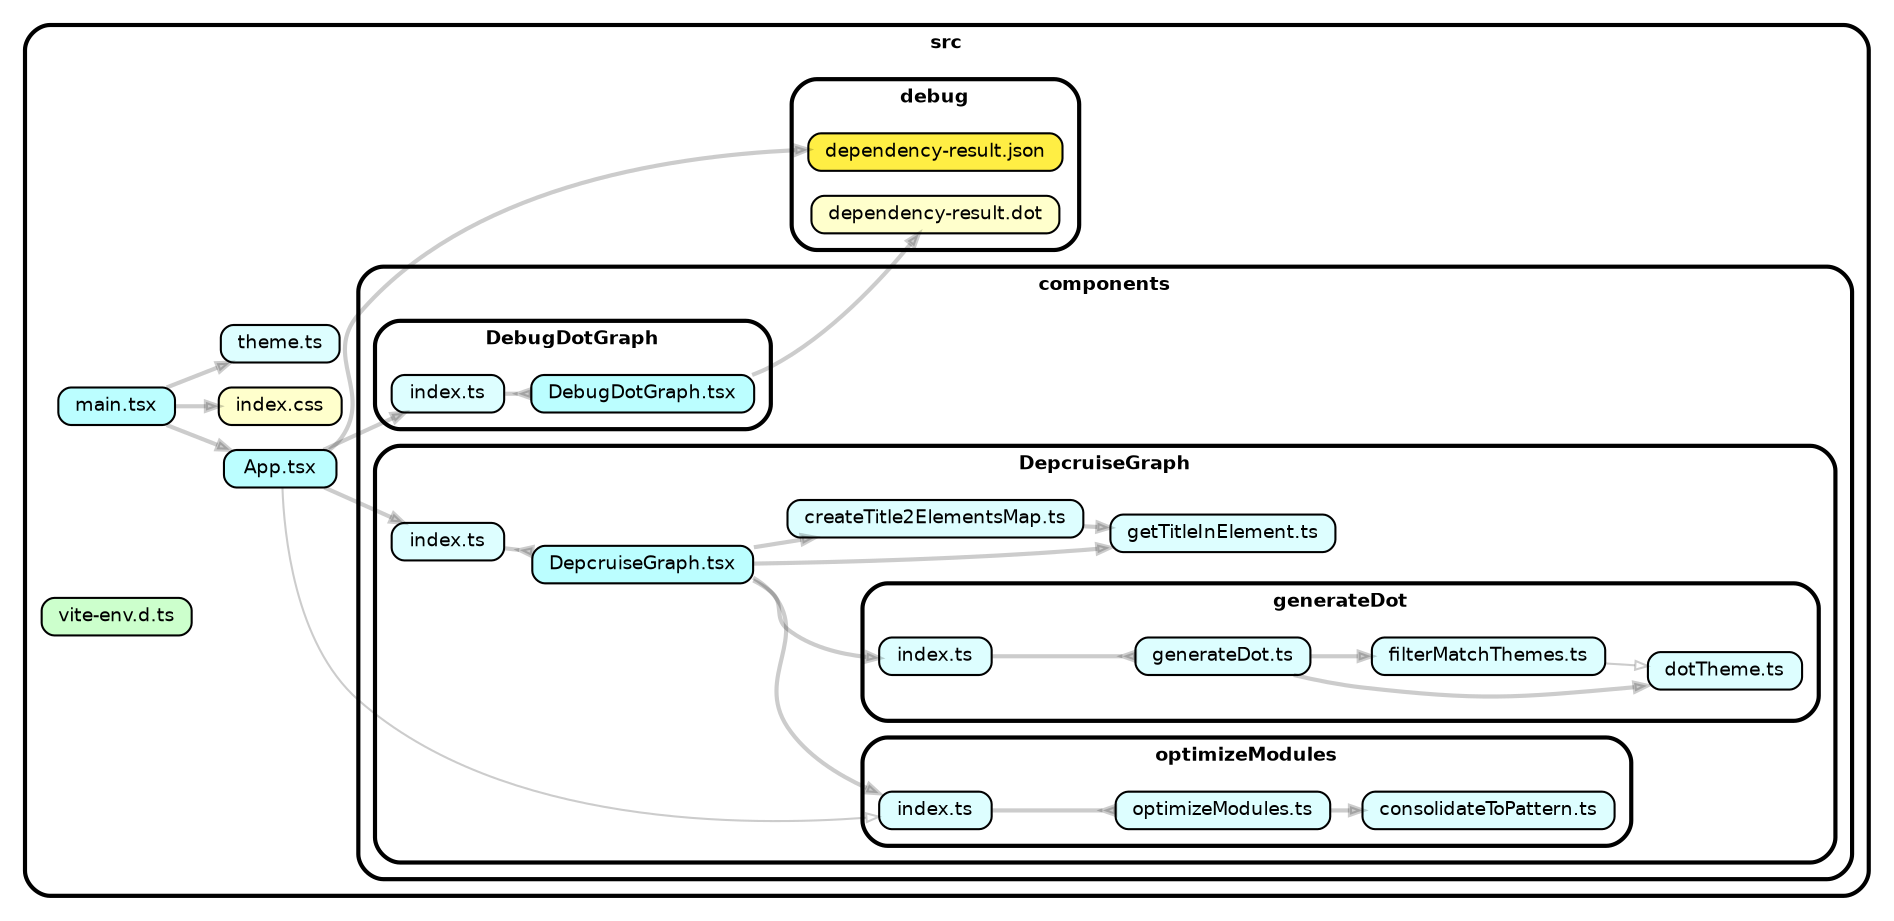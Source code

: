 strict digraph "dependency-cruiser output"{
    rankdir="LR" splines="true" overlap="false" nodesep="0.16" ranksep="0.18" fontname="Helvetica-bold" fontsize="9" style="rounded,bold,filled" fillcolor="#ffffff" compound="true"
    node [shape="box" style="rounded, filled" height="0.2" color="black" fillcolor="#ffffcc" fontcolor="black" fontname="Helvetica" fontsize="9"]
    edge [arrowhead="normal" arrowsize="0.6" penwidth="2.0" color="#00000033" fontname="Helvetica" fontsize="9"]

    subgraph "cluster_src" {label="src" "src/App.tsx" [label=<App.tsx> tooltip="App.tsx" URL="https://github.com/TakanoriOnuma/depcruise-visualizer/blob/main/src/App.tsx" fillcolor="#bbfeff"] }
    "src/App.tsx" -> "src/components/DebugDotGraph/index.ts"
    "src/App.tsx" -> "src/components/DepcruiseGraph/index.ts"
    "src/App.tsx" -> "src/components/DepcruiseGraph/optimizeModules/index.ts" [arrowhead="onormal" penwidth="1.0"]
    "src/App.tsx" -> "src/debug/dependency-result.json"
    subgraph "cluster_src" {label="src" subgraph "cluster_src/components" {label="components" subgraph "cluster_src/components/DebugDotGraph" {label="DebugDotGraph" "src/components/DebugDotGraph/DebugDotGraph.tsx" [label=<DebugDotGraph.tsx> tooltip="DebugDotGraph.tsx" URL="https://github.com/TakanoriOnuma/depcruise-visualizer/blob/main/src/components/DebugDotGraph/DebugDotGraph.tsx" fillcolor="#bbfeff"] } } }
    "src/components/DebugDotGraph/DebugDotGraph.tsx" -> "src/debug/dependency-result.dot"
    subgraph "cluster_src" {label="src" subgraph "cluster_src/components" {label="components" subgraph "cluster_src/components/DebugDotGraph" {label="DebugDotGraph" "src/components/DebugDotGraph/index.ts" [label=<index.ts> tooltip="index.ts" URL="https://github.com/TakanoriOnuma/depcruise-visualizer/blob/main/src/components/DebugDotGraph/index.ts" fillcolor="#ddfeff"] } } }
    "src/components/DebugDotGraph/index.ts" -> "src/components/DebugDotGraph/DebugDotGraph.tsx" [arrowhead="inv"]
    subgraph "cluster_src" {label="src" subgraph "cluster_src/components" {label="components" subgraph "cluster_src/components/DepcruiseGraph" {label="DepcruiseGraph" "src/components/DepcruiseGraph/DepcruiseGraph.tsx" [label=<DepcruiseGraph.tsx> tooltip="DepcruiseGraph.tsx" URL="https://github.com/TakanoriOnuma/depcruise-visualizer/blob/main/src/components/DepcruiseGraph/DepcruiseGraph.tsx" fillcolor="#bbfeff"] } } }
    "src/components/DepcruiseGraph/DepcruiseGraph.tsx" -> "src/components/DepcruiseGraph/createTitle2ElementsMap.ts"
    "src/components/DepcruiseGraph/DepcruiseGraph.tsx" -> "src/components/DepcruiseGraph/generateDot/index.ts"
    "src/components/DepcruiseGraph/DepcruiseGraph.tsx" -> "src/components/DepcruiseGraph/getTitleInElement.ts"
    "src/components/DepcruiseGraph/DepcruiseGraph.tsx" -> "src/components/DepcruiseGraph/optimizeModules/index.ts"
    subgraph "cluster_src" {label="src" subgraph "cluster_src/components" {label="components" subgraph "cluster_src/components/DepcruiseGraph" {label="DepcruiseGraph" "src/components/DepcruiseGraph/createTitle2ElementsMap.ts" [label=<createTitle2ElementsMap.ts> tooltip="createTitle2ElementsMap.ts" URL="https://github.com/TakanoriOnuma/depcruise-visualizer/blob/main/src/components/DepcruiseGraph/createTitle2ElementsMap.ts" fillcolor="#ddfeff"] } } }
    "src/components/DepcruiseGraph/createTitle2ElementsMap.ts" -> "src/components/DepcruiseGraph/getTitleInElement.ts"
    subgraph "cluster_src" {label="src" subgraph "cluster_src/components" {label="components" subgraph "cluster_src/components/DepcruiseGraph" {label="DepcruiseGraph" subgraph "cluster_src/components/DepcruiseGraph/generateDot" {label="generateDot" "src/components/DepcruiseGraph/generateDot/dotTheme.ts" [label=<dotTheme.ts> tooltip="dotTheme.ts" URL="https://github.com/TakanoriOnuma/depcruise-visualizer/blob/main/src/components/DepcruiseGraph/generateDot/dotTheme.ts" fillcolor="#ddfeff"] } } } }
    subgraph "cluster_src" {label="src" subgraph "cluster_src/components" {label="components" subgraph "cluster_src/components/DepcruiseGraph" {label="DepcruiseGraph" subgraph "cluster_src/components/DepcruiseGraph/generateDot" {label="generateDot" "src/components/DepcruiseGraph/generateDot/filterMatchThemes.ts" [label=<filterMatchThemes.ts> tooltip="filterMatchThemes.ts" URL="https://github.com/TakanoriOnuma/depcruise-visualizer/blob/main/src/components/DepcruiseGraph/generateDot/filterMatchThemes.ts" fillcolor="#ddfeff"] } } } }
    "src/components/DepcruiseGraph/generateDot/filterMatchThemes.ts" -> "src/components/DepcruiseGraph/generateDot/dotTheme.ts" [arrowhead="onormal" penwidth="1.0"]
    subgraph "cluster_src" {label="src" subgraph "cluster_src/components" {label="components" subgraph "cluster_src/components/DepcruiseGraph" {label="DepcruiseGraph" subgraph "cluster_src/components/DepcruiseGraph/generateDot" {label="generateDot" "src/components/DepcruiseGraph/generateDot/generateDot.ts" [label=<generateDot.ts> tooltip="generateDot.ts" URL="https://github.com/TakanoriOnuma/depcruise-visualizer/blob/main/src/components/DepcruiseGraph/generateDot/generateDot.ts" fillcolor="#ddfeff"] } } } }
    "src/components/DepcruiseGraph/generateDot/generateDot.ts" -> "src/components/DepcruiseGraph/generateDot/dotTheme.ts"
    "src/components/DepcruiseGraph/generateDot/generateDot.ts" -> "src/components/DepcruiseGraph/generateDot/filterMatchThemes.ts"
    subgraph "cluster_src" {label="src" subgraph "cluster_src/components" {label="components" subgraph "cluster_src/components/DepcruiseGraph" {label="DepcruiseGraph" subgraph "cluster_src/components/DepcruiseGraph/generateDot" {label="generateDot" "src/components/DepcruiseGraph/generateDot/index.ts" [label=<index.ts> tooltip="index.ts" URL="https://github.com/TakanoriOnuma/depcruise-visualizer/blob/main/src/components/DepcruiseGraph/generateDot/index.ts" fillcolor="#ddfeff"] } } } }
    "src/components/DepcruiseGraph/generateDot/index.ts" -> "src/components/DepcruiseGraph/generateDot/generateDot.ts" [arrowhead="inv"]
    subgraph "cluster_src" {label="src" subgraph "cluster_src/components" {label="components" subgraph "cluster_src/components/DepcruiseGraph" {label="DepcruiseGraph" "src/components/DepcruiseGraph/getTitleInElement.ts" [label=<getTitleInElement.ts> tooltip="getTitleInElement.ts" URL="https://github.com/TakanoriOnuma/depcruise-visualizer/blob/main/src/components/DepcruiseGraph/getTitleInElement.ts" fillcolor="#ddfeff"] } } }
    subgraph "cluster_src" {label="src" subgraph "cluster_src/components" {label="components" subgraph "cluster_src/components/DepcruiseGraph" {label="DepcruiseGraph" "src/components/DepcruiseGraph/index.ts" [label=<index.ts> tooltip="index.ts" URL="https://github.com/TakanoriOnuma/depcruise-visualizer/blob/main/src/components/DepcruiseGraph/index.ts" fillcolor="#ddfeff"] } } }
    "src/components/DepcruiseGraph/index.ts" -> "src/components/DepcruiseGraph/DepcruiseGraph.tsx" [arrowhead="inv"]
    subgraph "cluster_src" {label="src" subgraph "cluster_src/components" {label="components" subgraph "cluster_src/components/DepcruiseGraph" {label="DepcruiseGraph" subgraph "cluster_src/components/DepcruiseGraph/optimizeModules" {label="optimizeModules" "src/components/DepcruiseGraph/optimizeModules/consolidateToPattern.ts" [label=<consolidateToPattern.ts> tooltip="consolidateToPattern.ts" URL="https://github.com/TakanoriOnuma/depcruise-visualizer/blob/main/src/components/DepcruiseGraph/optimizeModules/consolidateToPattern.ts" fillcolor="#ddfeff"] } } } }
    subgraph "cluster_src" {label="src" subgraph "cluster_src/components" {label="components" subgraph "cluster_src/components/DepcruiseGraph" {label="DepcruiseGraph" subgraph "cluster_src/components/DepcruiseGraph/optimizeModules" {label="optimizeModules" "src/components/DepcruiseGraph/optimizeModules/index.ts" [label=<index.ts> tooltip="index.ts" URL="https://github.com/TakanoriOnuma/depcruise-visualizer/blob/main/src/components/DepcruiseGraph/optimizeModules/index.ts" fillcolor="#ddfeff"] } } } }
    "src/components/DepcruiseGraph/optimizeModules/index.ts" -> "src/components/DepcruiseGraph/optimizeModules/optimizeModules.ts" [arrowhead="inv"]
    subgraph "cluster_src" {label="src" subgraph "cluster_src/components" {label="components" subgraph "cluster_src/components/DepcruiseGraph" {label="DepcruiseGraph" subgraph "cluster_src/components/DepcruiseGraph/optimizeModules" {label="optimizeModules" "src/components/DepcruiseGraph/optimizeModules/optimizeModules.ts" [label=<optimizeModules.ts> tooltip="optimizeModules.ts" URL="https://github.com/TakanoriOnuma/depcruise-visualizer/blob/main/src/components/DepcruiseGraph/optimizeModules/optimizeModules.ts" fillcolor="#ddfeff"] } } } }
    "src/components/DepcruiseGraph/optimizeModules/optimizeModules.ts" -> "src/components/DepcruiseGraph/optimizeModules/consolidateToPattern.ts"
    subgraph "cluster_src" {label="src" subgraph "cluster_src/debug" {label="debug" "src/debug/dependency-result.dot" [label=<dependency-result.dot> tooltip="dependency-result.dot" URL="https://github.com/TakanoriOnuma/depcruise-visualizer/blob/main/src/debug/dependency-result.dot" ] } }
    subgraph "cluster_src" {label="src" subgraph "cluster_src/debug" {label="debug" "src/debug/dependency-result.json" [label=<dependency-result.json> tooltip="dependency-result.json" URL="https://github.com/TakanoriOnuma/depcruise-visualizer/blob/main/src/debug/dependency-result.json" fillcolor="#ffee44"] } }
    subgraph "cluster_src" {label="src" "src/index.css" [label=<index.css> tooltip="index.css" URL="https://github.com/TakanoriOnuma/depcruise-visualizer/blob/main/src/index.css" ] }
    subgraph "cluster_src" {label="src" "src/main.tsx" [label=<main.tsx> tooltip="main.tsx" URL="https://github.com/TakanoriOnuma/depcruise-visualizer/blob/main/src/main.tsx" fillcolor="#bbfeff"] }
    "src/main.tsx" -> "src/App.tsx"
    "src/main.tsx" -> "src/index.css"
    "src/main.tsx" -> "src/theme.ts"
    subgraph "cluster_src" {label="src" "src/theme.ts" [label=<theme.ts> tooltip="theme.ts" URL="https://github.com/TakanoriOnuma/depcruise-visualizer/blob/main/src/theme.ts" fillcolor="#ddfeff"] }
    subgraph "cluster_src" {label="src" "src/vite-env.d.ts" [label=<vite-env.d.ts> tooltip="vite-env.d.ts" URL="https://github.com/TakanoriOnuma/depcruise-visualizer/blob/main/src/vite-env.d.ts" fillcolor="#ccffcc"] }
}
